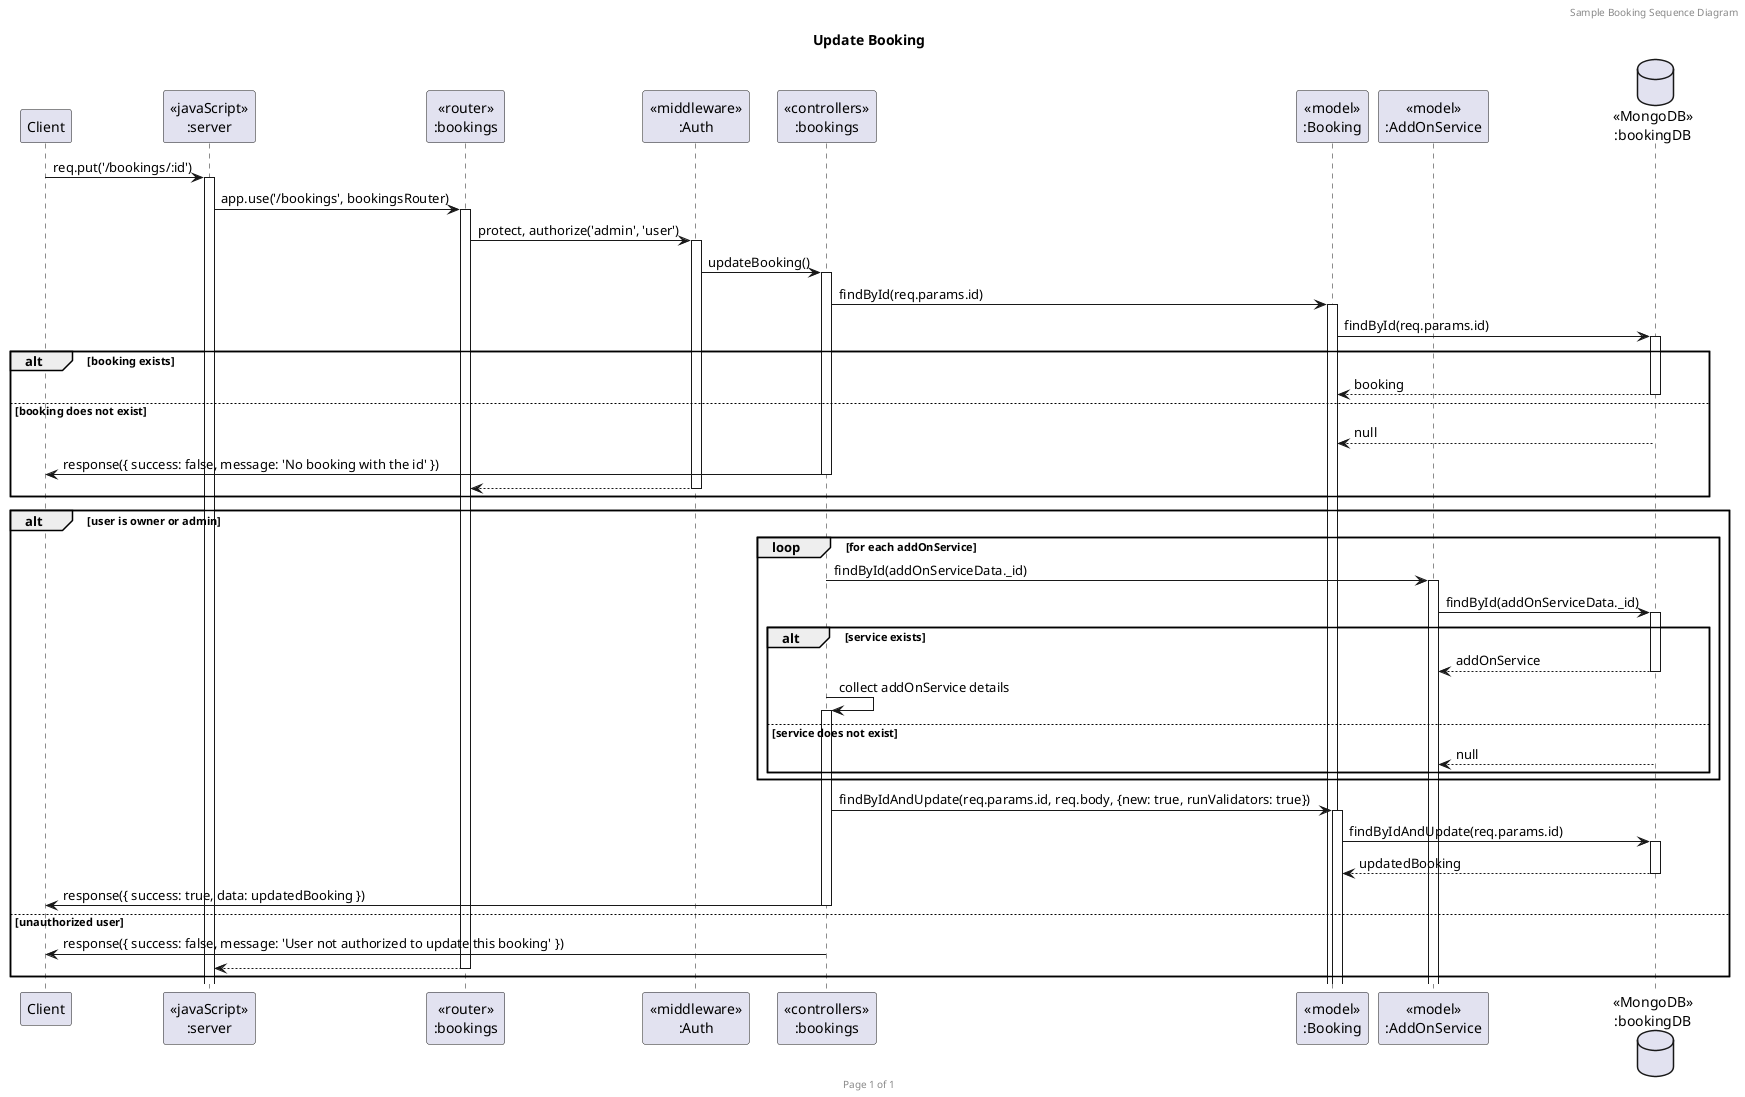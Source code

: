 @startuml Update Booking

header Sample Booking Sequence Diagram
footer Page %page% of %lastpage%
title "Update Booking"

participant "Client" as client
participant "<<javaScript>>\n:server" as server
participant "<<router>>\n:bookings" as routerBookings
participant "<<middleware>>\n:Auth" as AuthMiddleware
participant "<<controllers>>\n:bookings" as controllersBookings
participant "<<model>>\n:Booking" as modelBooking
participant "<<model>>\n:AddOnService" as modelAddOnService
database "<<MongoDB>>\n:bookingDB" as BookingDatabase

client->server ++: req.put('/bookings/:id')
server->routerBookings ++: app.use('/bookings', bookingsRouter)
routerBookings -> AuthMiddleware ++: protect, authorize('admin', 'user')
AuthMiddleware -> controllersBookings ++: updateBooking()

controllersBookings -> modelBooking ++: findById(req.params.id)
modelBooking -> BookingDatabase ++: findById(req.params.id)
alt booking exists
    BookingDatabase --> modelBooking --: booking
else booking does not exist
    BookingDatabase --> modelBooking --: null
    controllersBookings->client --: response({ success: false, message: 'No booking with the id' })
    return
end

alt user is owner or admin
    loop for each addOnService
        controllersBookings -> modelAddOnService ++: findById(addOnServiceData._id)
        modelAddOnService -> BookingDatabase ++: findById(addOnServiceData._id)
        alt service exists
            BookingDatabase --> modelAddOnService --: addOnService
            controllersBookings -> controllersBookings ++: collect addOnService details
        else service does not exist
            BookingDatabase --> modelAddOnService --: null
        end
    end
    controllersBookings -> modelBooking ++: findByIdAndUpdate(req.params.id, req.body, {new: true, runValidators: true})
    modelBooking -> BookingDatabase ++: findByIdAndUpdate(req.params.id)
    BookingDatabase --> modelBooking --: updatedBooking
    controllersBookings->client --: response({ success: true, data: updatedBooking })
else unauthorized user
    controllersBookings->client --: response({ success: false, message: 'User not authorized to update this booking' })
    return
end

@enduml
